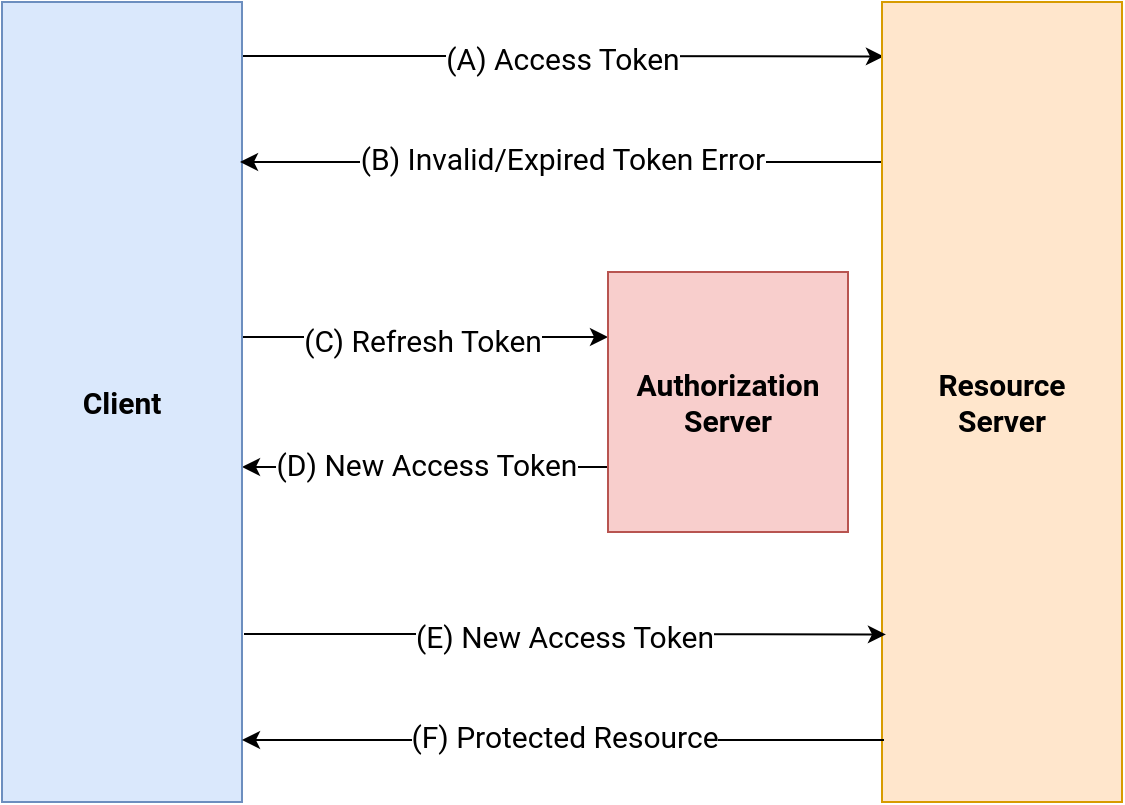 <mxfile version="16.5.3" type="github">
  <diagram id="UbNqxVZC1guhLLcriv7x" name="Page-1">
    <mxGraphModel dx="1422" dy="764" grid="1" gridSize="10" guides="1" tooltips="1" connect="1" arrows="1" fold="1" page="1" pageScale="1" pageWidth="1600" pageHeight="900" background="#ffffff" math="0" shadow="0">
      <root>
        <mxCell id="0" />
        <mxCell id="1" parent="0" />
        <mxCell id="ND73tGQWPx2Dg5tTszTS-1" style="edgeStyle=orthogonalEdgeStyle;rounded=0;orthogonalLoop=1;jettySize=auto;html=1;entryX=0.008;entryY=0.068;entryDx=0;entryDy=0;entryPerimeter=0;fillColor=#dae8fc;strokeColor=#000000;" parent="1" source="s_u18fh8TWqF_D3X__ss-1" target="s_u18fh8TWqF_D3X__ss-3" edge="1">
          <mxGeometry relative="1" as="geometry">
            <Array as="points">
              <mxPoint x="300" y="107" />
              <mxPoint x="300" y="107" />
            </Array>
          </mxGeometry>
        </mxCell>
        <mxCell id="ND73tGQWPx2Dg5tTszTS-2" value="(A) Access Token" style="edgeLabel;html=1;align=center;verticalAlign=middle;resizable=0;points=[];fontSize=15;fontFamily=Roboto;fontSource=https%3A%2F%2Ffonts.googleapis.com%2Fcss%3Ffamily%3DRoboto;fontColor=#000000;" parent="ND73tGQWPx2Dg5tTszTS-1" vertex="1" connectable="0">
          <mxGeometry x="-0.695" y="-1" relative="1" as="geometry">
            <mxPoint x="111" as="offset" />
          </mxGeometry>
        </mxCell>
        <mxCell id="ND73tGQWPx2Dg5tTszTS-9" style="edgeStyle=orthogonalEdgeStyle;rounded=0;orthogonalLoop=1;jettySize=auto;html=1;entryX=0;entryY=0.25;entryDx=0;entryDy=0;fontFamily=Roboto;fontSource=https%3A%2F%2Ffonts.googleapis.com%2Fcss%3Ffamily%3DRoboto;fontSize=15;fillColor=#e1d5e7;strokeColor=#000000;" parent="1" source="s_u18fh8TWqF_D3X__ss-1" target="s_u18fh8TWqF_D3X__ss-4" edge="1">
          <mxGeometry relative="1" as="geometry">
            <Array as="points">
              <mxPoint x="285" y="248" />
            </Array>
          </mxGeometry>
        </mxCell>
        <mxCell id="ND73tGQWPx2Dg5tTszTS-10" value="(C) Refresh Token" style="edgeLabel;html=1;align=center;verticalAlign=middle;resizable=0;points=[];fontSize=15;fontFamily=Roboto;fontColor=#000000;" parent="ND73tGQWPx2Dg5tTszTS-9" vertex="1" connectable="0">
          <mxGeometry x="-0.671" relative="1" as="geometry">
            <mxPoint x="60" y="1" as="offset" />
          </mxGeometry>
        </mxCell>
        <mxCell id="ND73tGQWPx2Dg5tTszTS-12" style="edgeStyle=orthogonalEdgeStyle;rounded=0;orthogonalLoop=1;jettySize=auto;html=1;entryX=0;entryY=0.75;entryDx=0;entryDy=0;fontFamily=Roboto;fontSource=https%3A%2F%2Ffonts.googleapis.com%2Fcss%3Ffamily%3DRoboto;fontSize=15;startArrow=classic;startFill=1;endArrow=none;endFill=0;fillColor=#f8cecc;strokeColor=#000000;" parent="1" source="s_u18fh8TWqF_D3X__ss-1" target="s_u18fh8TWqF_D3X__ss-4" edge="1">
          <mxGeometry relative="1" as="geometry">
            <Array as="points">
              <mxPoint x="285" y="313" />
            </Array>
          </mxGeometry>
        </mxCell>
        <mxCell id="ND73tGQWPx2Dg5tTszTS-13" value="(D) New Access Token" style="edgeLabel;html=1;align=center;verticalAlign=middle;resizable=0;points=[];fontSize=15;fontFamily=Roboto;fontColor=#000000;" parent="ND73tGQWPx2Dg5tTszTS-12" vertex="1" connectable="0">
          <mxGeometry x="-0.729" y="-3" relative="1" as="geometry">
            <mxPoint x="67" y="-5" as="offset" />
          </mxGeometry>
        </mxCell>
        <mxCell id="s_u18fh8TWqF_D3X__ss-1" value="&lt;b style=&quot;font-size: 15px;&quot;&gt;Client&lt;/b&gt;" style="rounded=0;whiteSpace=wrap;html=1;fillColor=#dae8fc;strokeColor=#6c8ebf;fontSize=15;fontFamily=Roboto;fontSource=https%3A%2F%2Ffonts.googleapis.com%2Fcss%3Ffamily%3DRoboto;" parent="1" vertex="1">
          <mxGeometry x="80" y="80" width="120" height="400" as="geometry" />
        </mxCell>
        <mxCell id="ND73tGQWPx2Dg5tTszTS-3" style="edgeStyle=orthogonalEdgeStyle;rounded=0;orthogonalLoop=1;jettySize=auto;html=1;fontFamily=Roboto;fontSource=https%3A%2F%2Ffonts.googleapis.com%2Fcss%3Ffamily%3DRoboto;fontSize=15;fillColor=#ffe6cc;strokeColor=#000000;" parent="1" source="s_u18fh8TWqF_D3X__ss-3" edge="1">
          <mxGeometry relative="1" as="geometry">
            <mxPoint x="199" y="160" as="targetPoint" />
            <Array as="points">
              <mxPoint x="199" y="160" />
            </Array>
          </mxGeometry>
        </mxCell>
        <mxCell id="ND73tGQWPx2Dg5tTszTS-4" value="(B) Invalid/Expired Token Error" style="edgeLabel;html=1;align=center;verticalAlign=middle;resizable=0;points=[];fontSize=15;fontFamily=Roboto;fontColor=#000000;" parent="ND73tGQWPx2Dg5tTszTS-3" vertex="1" connectable="0">
          <mxGeometry x="0.364" y="-2" relative="1" as="geometry">
            <mxPoint x="59" as="offset" />
          </mxGeometry>
        </mxCell>
        <mxCell id="s_u18fh8TWqF_D3X__ss-3" value="&lt;b style=&quot;font-size: 15px&quot;&gt;Resource&lt;br&gt;Server&lt;/b&gt;" style="rounded=0;whiteSpace=wrap;html=1;fillColor=#ffe6cc;strokeColor=#d79b00;fontSize=15;fontFamily=Roboto;fontSource=https%3A%2F%2Ffonts.googleapis.com%2Fcss%3Ffamily%3DRoboto;" parent="1" vertex="1">
          <mxGeometry x="520" y="80" width="120" height="400" as="geometry" />
        </mxCell>
        <mxCell id="s_u18fh8TWqF_D3X__ss-4" value="&lt;b style=&quot;font-size: 15px;&quot;&gt;Authorization&lt;br style=&quot;font-size: 15px;&quot;&gt;Server&lt;br style=&quot;font-size: 15px;&quot;&gt;&lt;/b&gt;" style="rounded=0;whiteSpace=wrap;html=1;fillColor=#f8cecc;strokeColor=#b85450;fontSize=15;fontFamily=Roboto;fontSource=https%3A%2F%2Ffonts.googleapis.com%2Fcss%3Ffamily%3DRoboto;" parent="1" vertex="1">
          <mxGeometry x="383" y="215" width="120" height="130" as="geometry" />
        </mxCell>
        <mxCell id="ND73tGQWPx2Dg5tTszTS-5" style="edgeStyle=orthogonalEdgeStyle;rounded=0;orthogonalLoop=1;jettySize=auto;html=1;entryX=0.008;entryY=0.068;entryDx=0;entryDy=0;entryPerimeter=0;fillColor=#f8cecc;strokeColor=#000000;" parent="1" edge="1">
          <mxGeometry relative="1" as="geometry">
            <mxPoint x="201" y="396" as="sourcePoint" />
            <mxPoint x="521.96" y="396.2" as="targetPoint" />
            <Array as="points">
              <mxPoint x="301" y="396" />
              <mxPoint x="301" y="396" />
            </Array>
          </mxGeometry>
        </mxCell>
        <mxCell id="ND73tGQWPx2Dg5tTszTS-6" value="(E) New Access Token" style="edgeLabel;html=1;align=center;verticalAlign=middle;resizable=0;points=[];fontSize=15;fontFamily=Roboto;fontSource=https%3A%2F%2Ffonts.googleapis.com%2Fcss%3Ffamily%3DRoboto;fontColor=#000000;" parent="ND73tGQWPx2Dg5tTszTS-5" vertex="1" connectable="0">
          <mxGeometry x="-0.695" y="-1" relative="1" as="geometry">
            <mxPoint x="111" as="offset" />
          </mxGeometry>
        </mxCell>
        <mxCell id="ND73tGQWPx2Dg5tTszTS-7" style="edgeStyle=orthogonalEdgeStyle;rounded=0;orthogonalLoop=1;jettySize=auto;html=1;fontFamily=Roboto;fontSource=https%3A%2F%2Ffonts.googleapis.com%2Fcss%3Ffamily%3DRoboto;fontSize=15;fillColor=#d5e8d4;strokeColor=#000000;" parent="1" edge="1">
          <mxGeometry relative="1" as="geometry">
            <mxPoint x="521" y="449" as="sourcePoint" />
            <mxPoint x="200" y="449" as="targetPoint" />
            <Array as="points">
              <mxPoint x="200" y="449" />
            </Array>
          </mxGeometry>
        </mxCell>
        <mxCell id="ND73tGQWPx2Dg5tTszTS-8" value="(F) Protected Resource" style="edgeLabel;html=1;align=center;verticalAlign=middle;resizable=0;points=[];fontSize=15;fontFamily=Roboto;fontColor=#000000;" parent="ND73tGQWPx2Dg5tTszTS-7" vertex="1" connectable="0">
          <mxGeometry x="0.364" y="-2" relative="1" as="geometry">
            <mxPoint x="59" as="offset" />
          </mxGeometry>
        </mxCell>
      </root>
    </mxGraphModel>
  </diagram>
</mxfile>
